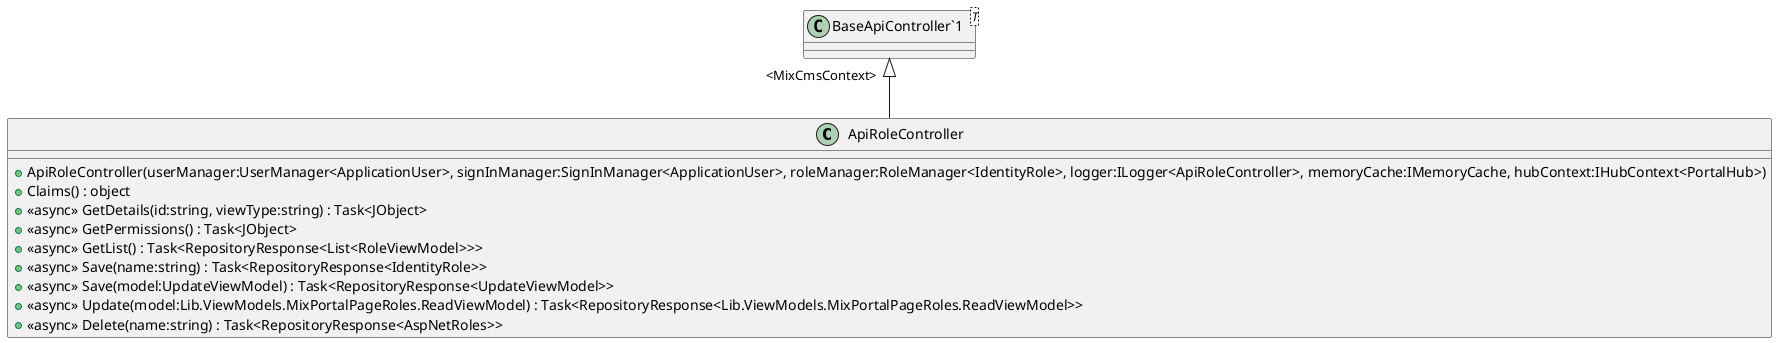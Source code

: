 @startuml
class ApiRoleController {
    + ApiRoleController(userManager:UserManager<ApplicationUser>, signInManager:SignInManager<ApplicationUser>, roleManager:RoleManager<IdentityRole>, logger:ILogger<ApiRoleController>, memoryCache:IMemoryCache, hubContext:IHubContext<PortalHub>)
    + Claims() : object
    + <<async>> GetDetails(id:string, viewType:string) : Task<JObject>
    + <<async>> GetPermissions() : Task<JObject>
    + <<async>> GetList() : Task<RepositoryResponse<List<RoleViewModel>>>
    + <<async>> Save(name:string) : Task<RepositoryResponse<IdentityRole>>
    + <<async>> Save(model:UpdateViewModel) : Task<RepositoryResponse<UpdateViewModel>>
    + <<async>> Update(model:Lib.ViewModels.MixPortalPageRoles.ReadViewModel) : Task<RepositoryResponse<Lib.ViewModels.MixPortalPageRoles.ReadViewModel>>
    + <<async>> Delete(name:string) : Task<RepositoryResponse<AspNetRoles>>
}
class "BaseApiController`1"<T> {
}
"BaseApiController`1" "<MixCmsContext>" <|-- ApiRoleController
@enduml
